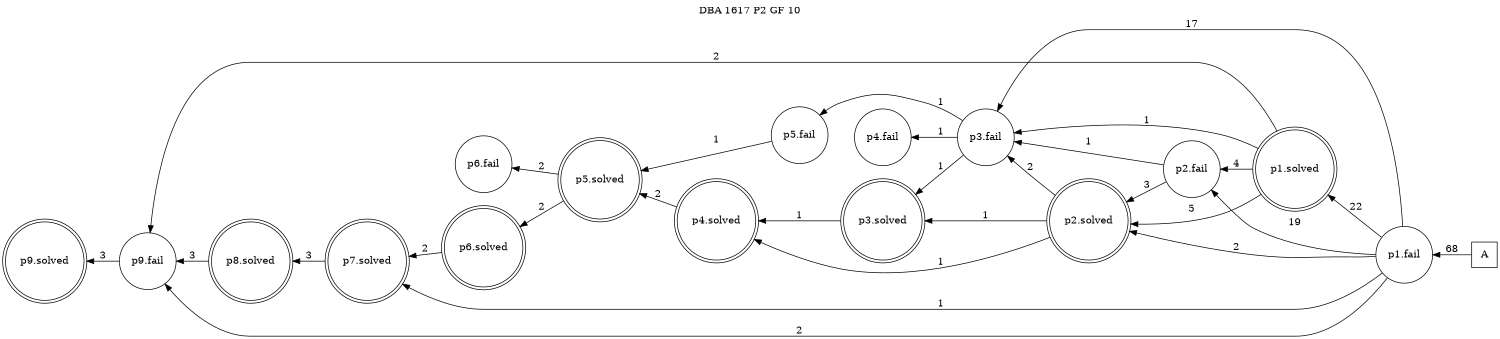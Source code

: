 digraph DBA_1617_P2_GF_10_GOOD {
labelloc="tl"
label= " DBA 1617 P2 GF 10 "
rankdir="RL";
graph [ size=" 10 , 10 !"]

"A" [shape="square" label="A"]
"p1.fail" [shape="circle" label="p1.fail"]
"p2.fail" [shape="circle" label="p2.fail"]
"p1.solved" [shape="doublecircle" label="p1.solved"]
"p2.solved" [shape="doublecircle" label="p2.solved"]
"p3.fail" [shape="circle" label="p3.fail"]
"p4.fail" [shape="circle" label="p4.fail"]
"p5.fail" [shape="circle" label="p5.fail"]
"p5.solved" [shape="doublecircle" label="p5.solved"]
"p6.fail" [shape="circle" label="p6.fail"]
"p3.solved" [shape="doublecircle" label="p3.solved"]
"p4.solved" [shape="doublecircle" label="p4.solved"]
"p6.solved" [shape="doublecircle" label="p6.solved"]
"p7.solved" [shape="doublecircle" label="p7.solved"]
"p8.solved" [shape="doublecircle" label="p8.solved"]
"p9.fail" [shape="circle" label="p9.fail"]
"p9.solved" [shape="doublecircle" label="p9.solved"]
"A" -> "p1.fail" [ label=68]
"p1.fail" -> "p2.fail" [ label=19]
"p1.fail" -> "p1.solved" [ label=22]
"p1.fail" -> "p2.solved" [ label=2]
"p1.fail" -> "p3.fail" [ label=17]
"p1.fail" -> "p7.solved" [ label=1]
"p1.fail" -> "p9.fail" [ label=2]
"p2.fail" -> "p2.solved" [ label=3]
"p2.fail" -> "p3.fail" [ label=1]
"p1.solved" -> "p2.fail" [ label=4]
"p1.solved" -> "p2.solved" [ label=5]
"p1.solved" -> "p3.fail" [ label=1]
"p1.solved" -> "p9.fail" [ label=2]
"p2.solved" -> "p3.fail" [ label=2]
"p2.solved" -> "p3.solved" [ label=1]
"p2.solved" -> "p4.solved" [ label=1]
"p3.fail" -> "p4.fail" [ label=1]
"p3.fail" -> "p5.fail" [ label=1]
"p3.fail" -> "p3.solved" [ label=1]
"p5.fail" -> "p5.solved" [ label=1]
"p5.solved" -> "p6.fail" [ label=2]
"p5.solved" -> "p6.solved" [ label=2]
"p3.solved" -> "p4.solved" [ label=1]
"p4.solved" -> "p5.solved" [ label=2]
"p6.solved" -> "p7.solved" [ label=2]
"p7.solved" -> "p8.solved" [ label=3]
"p8.solved" -> "p9.fail" [ label=3]
"p9.fail" -> "p9.solved" [ label=3]
}
